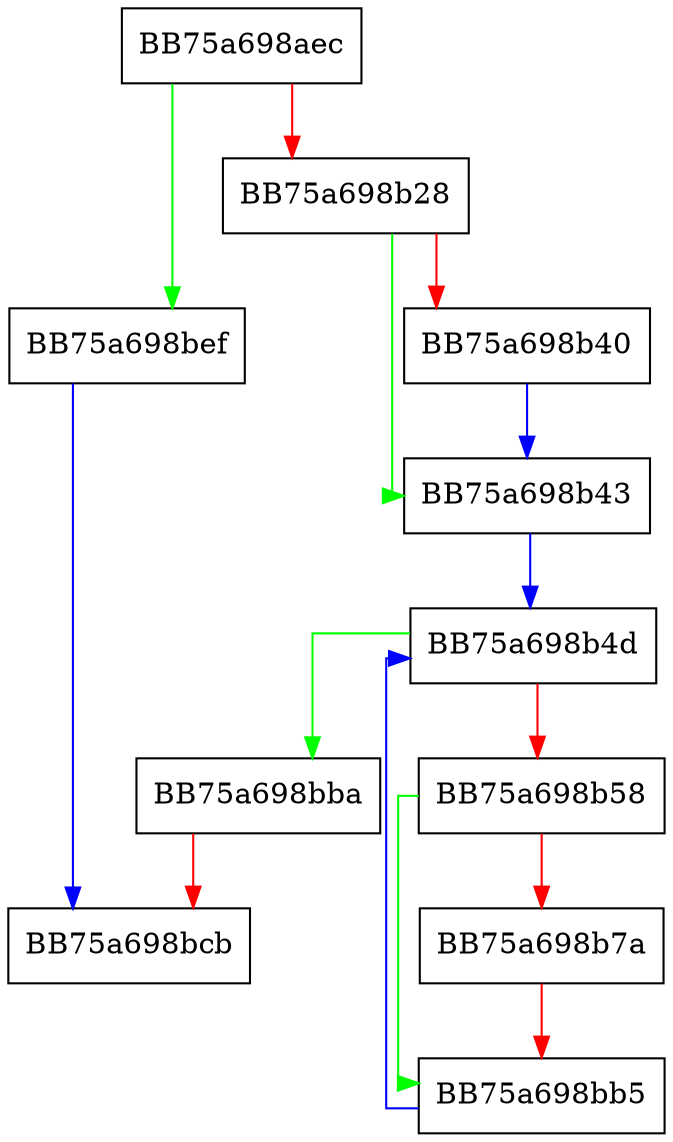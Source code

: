 digraph GetFullRtMeasurementHistory {
  node [shape="box"];
  graph [splines=ortho];
  BB75a698aec -> BB75a698bef [color="green"];
  BB75a698aec -> BB75a698b28 [color="red"];
  BB75a698b28 -> BB75a698b43 [color="green"];
  BB75a698b28 -> BB75a698b40 [color="red"];
  BB75a698b40 -> BB75a698b43 [color="blue"];
  BB75a698b43 -> BB75a698b4d [color="blue"];
  BB75a698b4d -> BB75a698bba [color="green"];
  BB75a698b4d -> BB75a698b58 [color="red"];
  BB75a698b58 -> BB75a698bb5 [color="green"];
  BB75a698b58 -> BB75a698b7a [color="red"];
  BB75a698b7a -> BB75a698bb5 [color="red"];
  BB75a698bb5 -> BB75a698b4d [color="blue"];
  BB75a698bba -> BB75a698bcb [color="red"];
  BB75a698bef -> BB75a698bcb [color="blue"];
}